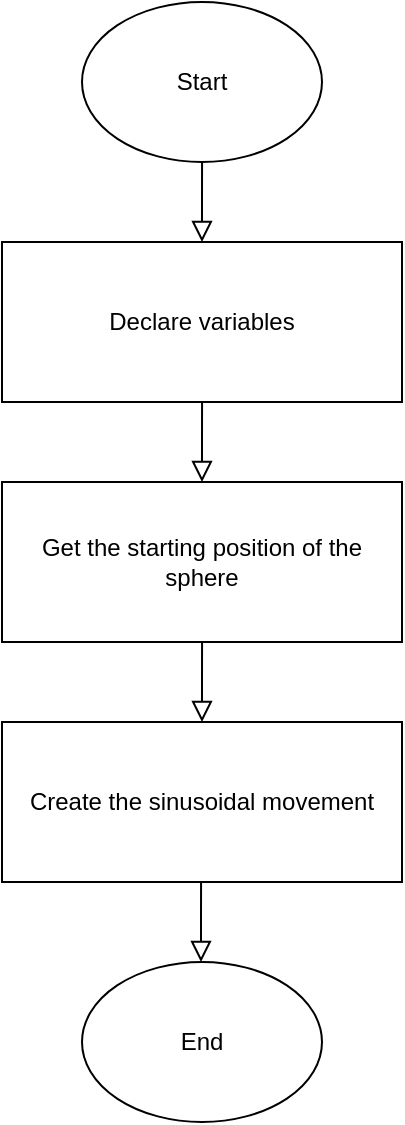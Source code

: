 <mxfile version="27.0.4">
  <diagram name="Σελίδα-1" id="nhBUqjwyffHpw899cHTM">
    <mxGraphModel dx="1426" dy="751" grid="1" gridSize="10" guides="1" tooltips="1" connect="1" arrows="1" fold="1" page="1" pageScale="1" pageWidth="827" pageHeight="1169" math="0" shadow="0">
      <root>
        <mxCell id="0" />
        <mxCell id="1" parent="0" />
        <mxCell id="qFgBtOC356zQljnrttj2-1" value="" style="rounded=0;html=1;jettySize=auto;orthogonalLoop=1;fontSize=11;endArrow=block;endFill=0;endSize=8;strokeWidth=1;shadow=0;labelBackgroundColor=none;edgeStyle=orthogonalEdgeStyle;" edge="1" parent="1">
          <mxGeometry relative="1" as="geometry">
            <mxPoint x="320.034" y="110" as="sourcePoint" />
            <mxPoint x="320" y="150" as="targetPoint" />
            <Array as="points">
              <mxPoint x="320" y="130" />
              <mxPoint x="320" y="130" />
            </Array>
          </mxGeometry>
        </mxCell>
        <mxCell id="qFgBtOC356zQljnrttj2-2" value="&lt;font&gt;Start&lt;/font&gt;" style="ellipse;whiteSpace=wrap;html=1;" vertex="1" parent="1">
          <mxGeometry x="260" y="30" width="120" height="80" as="geometry" />
        </mxCell>
        <mxCell id="qFgBtOC356zQljnrttj2-3" value="Declare variables" style="rounded=0;whiteSpace=wrap;html=1;" vertex="1" parent="1">
          <mxGeometry x="220" y="150" width="200" height="80" as="geometry" />
        </mxCell>
        <mxCell id="qFgBtOC356zQljnrttj2-4" value="" style="rounded=0;html=1;jettySize=auto;orthogonalLoop=1;fontSize=11;endArrow=block;endFill=0;endSize=8;strokeWidth=1;shadow=0;labelBackgroundColor=none;edgeStyle=orthogonalEdgeStyle;" edge="1" parent="1">
          <mxGeometry relative="1" as="geometry">
            <mxPoint x="320.034" y="230" as="sourcePoint" />
            <mxPoint x="320" y="270" as="targetPoint" />
            <Array as="points">
              <mxPoint x="320" y="250" />
              <mxPoint x="320" y="250" />
            </Array>
          </mxGeometry>
        </mxCell>
        <mxCell id="qFgBtOC356zQljnrttj2-5" value="&lt;font&gt;End&lt;/font&gt;" style="ellipse;whiteSpace=wrap;html=1;" vertex="1" parent="1">
          <mxGeometry x="260" y="510" width="120" height="80" as="geometry" />
        </mxCell>
        <mxCell id="qFgBtOC356zQljnrttj2-6" value="Get the starting position of the sphere" style="rounded=0;whiteSpace=wrap;html=1;" vertex="1" parent="1">
          <mxGeometry x="220" y="270" width="200" height="80" as="geometry" />
        </mxCell>
        <mxCell id="qFgBtOC356zQljnrttj2-7" value="" style="rounded=0;html=1;jettySize=auto;orthogonalLoop=1;fontSize=11;endArrow=block;endFill=0;endSize=8;strokeWidth=1;shadow=0;labelBackgroundColor=none;edgeStyle=orthogonalEdgeStyle;" edge="1" parent="1">
          <mxGeometry relative="1" as="geometry">
            <mxPoint x="319.534" y="470" as="sourcePoint" />
            <mxPoint x="319.5" y="510" as="targetPoint" />
            <Array as="points">
              <mxPoint x="319.5" y="490" />
              <mxPoint x="319.5" y="490" />
            </Array>
          </mxGeometry>
        </mxCell>
        <mxCell id="qFgBtOC356zQljnrttj2-8" value="" style="rounded=0;html=1;jettySize=auto;orthogonalLoop=1;fontSize=11;endArrow=block;endFill=0;endSize=8;strokeWidth=1;shadow=0;labelBackgroundColor=none;edgeStyle=orthogonalEdgeStyle;" edge="1" parent="1">
          <mxGeometry relative="1" as="geometry">
            <mxPoint x="320.034" y="350" as="sourcePoint" />
            <mxPoint x="320" y="390" as="targetPoint" />
            <Array as="points">
              <mxPoint x="320" y="370" />
              <mxPoint x="320" y="370" />
            </Array>
          </mxGeometry>
        </mxCell>
        <mxCell id="qFgBtOC356zQljnrttj2-9" value="Create the sinusoidal movement" style="rounded=0;whiteSpace=wrap;html=1;" vertex="1" parent="1">
          <mxGeometry x="220" y="390" width="200" height="80" as="geometry" />
        </mxCell>
      </root>
    </mxGraphModel>
  </diagram>
</mxfile>

